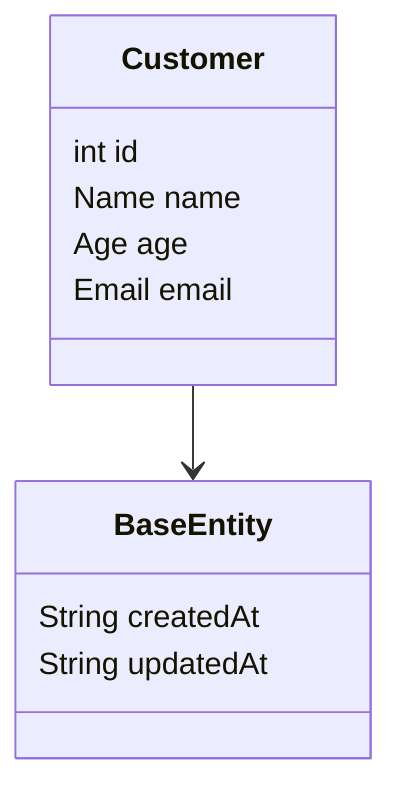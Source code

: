 classDiagram
    class Customer {
        int id
        Name name
        Age age
        Email email
    }

    class BaseEntity {
        String createdAt
        String updatedAt
    }

    Customer --> BaseEntity